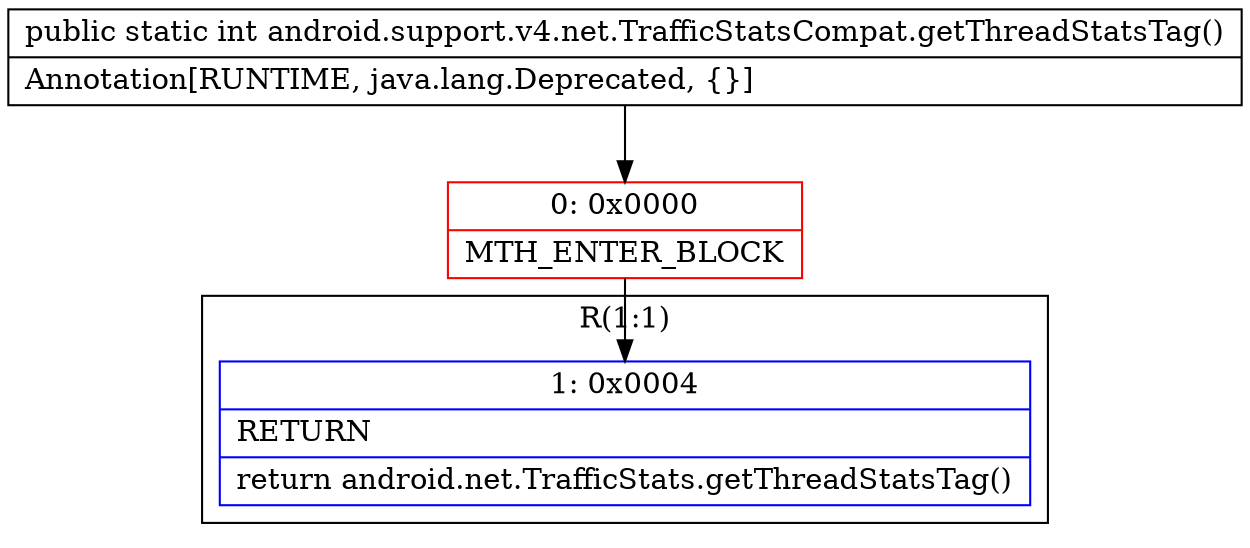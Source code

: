 digraph "CFG forandroid.support.v4.net.TrafficStatsCompat.getThreadStatsTag()I" {
subgraph cluster_Region_45448658 {
label = "R(1:1)";
node [shape=record,color=blue];
Node_1 [shape=record,label="{1\:\ 0x0004|RETURN\l|return android.net.TrafficStats.getThreadStatsTag()\l}"];
}
Node_0 [shape=record,color=red,label="{0\:\ 0x0000|MTH_ENTER_BLOCK\l}"];
MethodNode[shape=record,label="{public static int android.support.v4.net.TrafficStatsCompat.getThreadStatsTag()  | Annotation[RUNTIME, java.lang.Deprecated, \{\}]\l}"];
MethodNode -> Node_0;
Node_0 -> Node_1;
}

